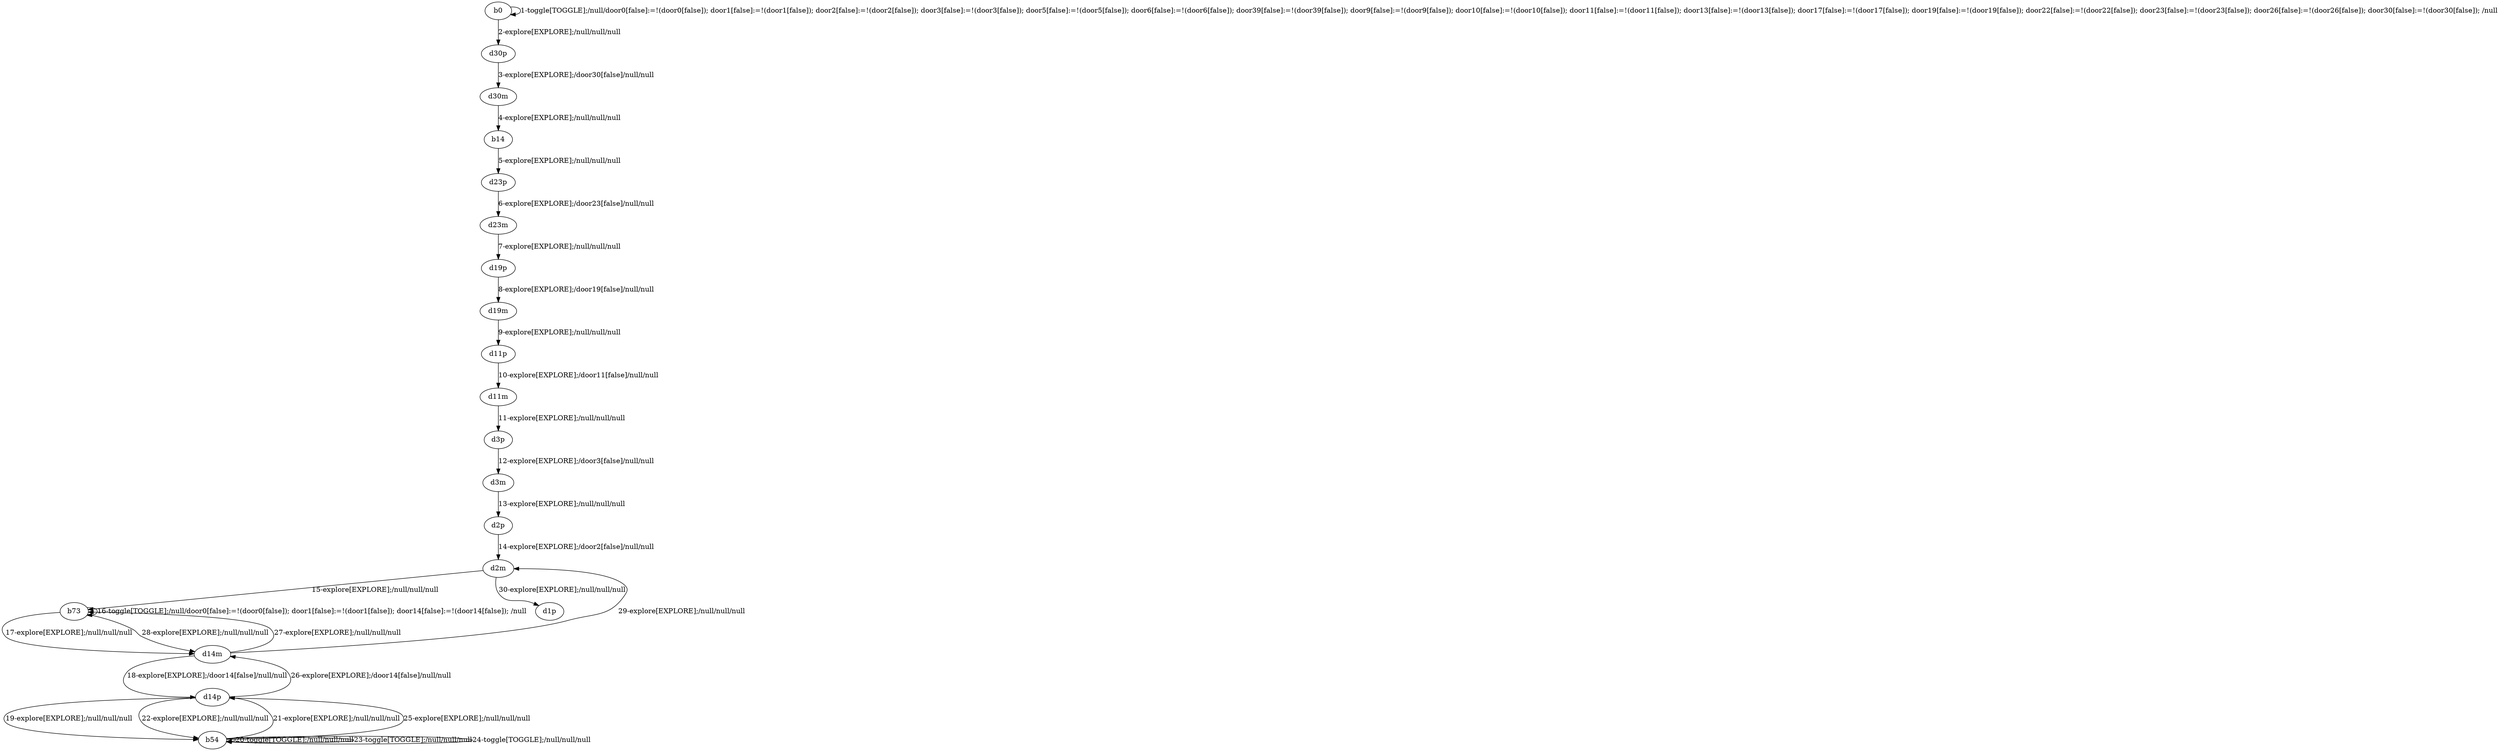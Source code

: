 # Total number of goals covered by this test: 5
# d14m --> d14p
# d14p --> d14m
# b54 --> d14p
# b54 --> b54
# d14p --> b54

digraph g {
"b0" -> "b0" [label = "1-toggle[TOGGLE];/null/door0[false]:=!(door0[false]); door1[false]:=!(door1[false]); door2[false]:=!(door2[false]); door3[false]:=!(door3[false]); door5[false]:=!(door5[false]); door6[false]:=!(door6[false]); door39[false]:=!(door39[false]); door9[false]:=!(door9[false]); door10[false]:=!(door10[false]); door11[false]:=!(door11[false]); door13[false]:=!(door13[false]); door17[false]:=!(door17[false]); door19[false]:=!(door19[false]); door22[false]:=!(door22[false]); door23[false]:=!(door23[false]); door26[false]:=!(door26[false]); door30[false]:=!(door30[false]); /null"];
"b0" -> "d30p" [label = "2-explore[EXPLORE];/null/null/null"];
"d30p" -> "d30m" [label = "3-explore[EXPLORE];/door30[false]/null/null"];
"d30m" -> "b14" [label = "4-explore[EXPLORE];/null/null/null"];
"b14" -> "d23p" [label = "5-explore[EXPLORE];/null/null/null"];
"d23p" -> "d23m" [label = "6-explore[EXPLORE];/door23[false]/null/null"];
"d23m" -> "d19p" [label = "7-explore[EXPLORE];/null/null/null"];
"d19p" -> "d19m" [label = "8-explore[EXPLORE];/door19[false]/null/null"];
"d19m" -> "d11p" [label = "9-explore[EXPLORE];/null/null/null"];
"d11p" -> "d11m" [label = "10-explore[EXPLORE];/door11[false]/null/null"];
"d11m" -> "d3p" [label = "11-explore[EXPLORE];/null/null/null"];
"d3p" -> "d3m" [label = "12-explore[EXPLORE];/door3[false]/null/null"];
"d3m" -> "d2p" [label = "13-explore[EXPLORE];/null/null/null"];
"d2p" -> "d2m" [label = "14-explore[EXPLORE];/door2[false]/null/null"];
"d2m" -> "b73" [label = "15-explore[EXPLORE];/null/null/null"];
"b73" -> "b73" [label = "16-toggle[TOGGLE];/null/door0[false]:=!(door0[false]); door1[false]:=!(door1[false]); door14[false]:=!(door14[false]); /null"];
"b73" -> "d14m" [label = "17-explore[EXPLORE];/null/null/null"];
"d14m" -> "d14p" [label = "18-explore[EXPLORE];/door14[false]/null/null"];
"d14p" -> "b54" [label = "19-explore[EXPLORE];/null/null/null"];
"b54" -> "b54" [label = "20-toggle[TOGGLE];/null/null/null"];
"b54" -> "d14p" [label = "21-explore[EXPLORE];/null/null/null"];
"d14p" -> "b54" [label = "22-explore[EXPLORE];/null/null/null"];
"b54" -> "b54" [label = "23-toggle[TOGGLE];/null/null/null"];
"b54" -> "b54" [label = "24-toggle[TOGGLE];/null/null/null"];
"b54" -> "d14p" [label = "25-explore[EXPLORE];/null/null/null"];
"d14p" -> "d14m" [label = "26-explore[EXPLORE];/door14[false]/null/null"];
"d14m" -> "b73" [label = "27-explore[EXPLORE];/null/null/null"];
"b73" -> "d14m" [label = "28-explore[EXPLORE];/null/null/null"];
"d14m" -> "d2m" [label = "29-explore[EXPLORE];/null/null/null"];
"d2m" -> "d1p" [label = "30-explore[EXPLORE];/null/null/null"];
}